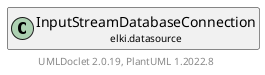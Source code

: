 @startuml
    remove .*\.(Instance|Par|Parameterizer|Factory)$
    set namespaceSeparator none
    hide empty fields
    hide empty methods

    class "<size:14>InputStreamDatabaseConnection.Par\n<size:10>elki.datasource" as elki.datasource.InputStreamDatabaseConnection.Par [[InputStreamDatabaseConnection.Par.html]] {
        {static} +STREAM_ID: OptionID
        #instream: InputStream
        +configure(Parameterization): void
        +make(): InputStreamDatabaseConnection
    }

    abstract class "<size:14>AbstractDatabaseConnection.Par\n<size:10>elki.datasource" as elki.datasource.AbstractDatabaseConnection.Par [[AbstractDatabaseConnection.Par.html]]
    class "<size:14>InputStreamDatabaseConnection\n<size:10>elki.datasource" as elki.datasource.InputStreamDatabaseConnection [[InputStreamDatabaseConnection.html]]

    elki.datasource.AbstractDatabaseConnection.Par <|-- elki.datasource.InputStreamDatabaseConnection.Par
    elki.datasource.InputStreamDatabaseConnection +-- elki.datasource.InputStreamDatabaseConnection.Par

    center footer UMLDoclet 2.0.19, PlantUML 1.2022.8
@enduml
